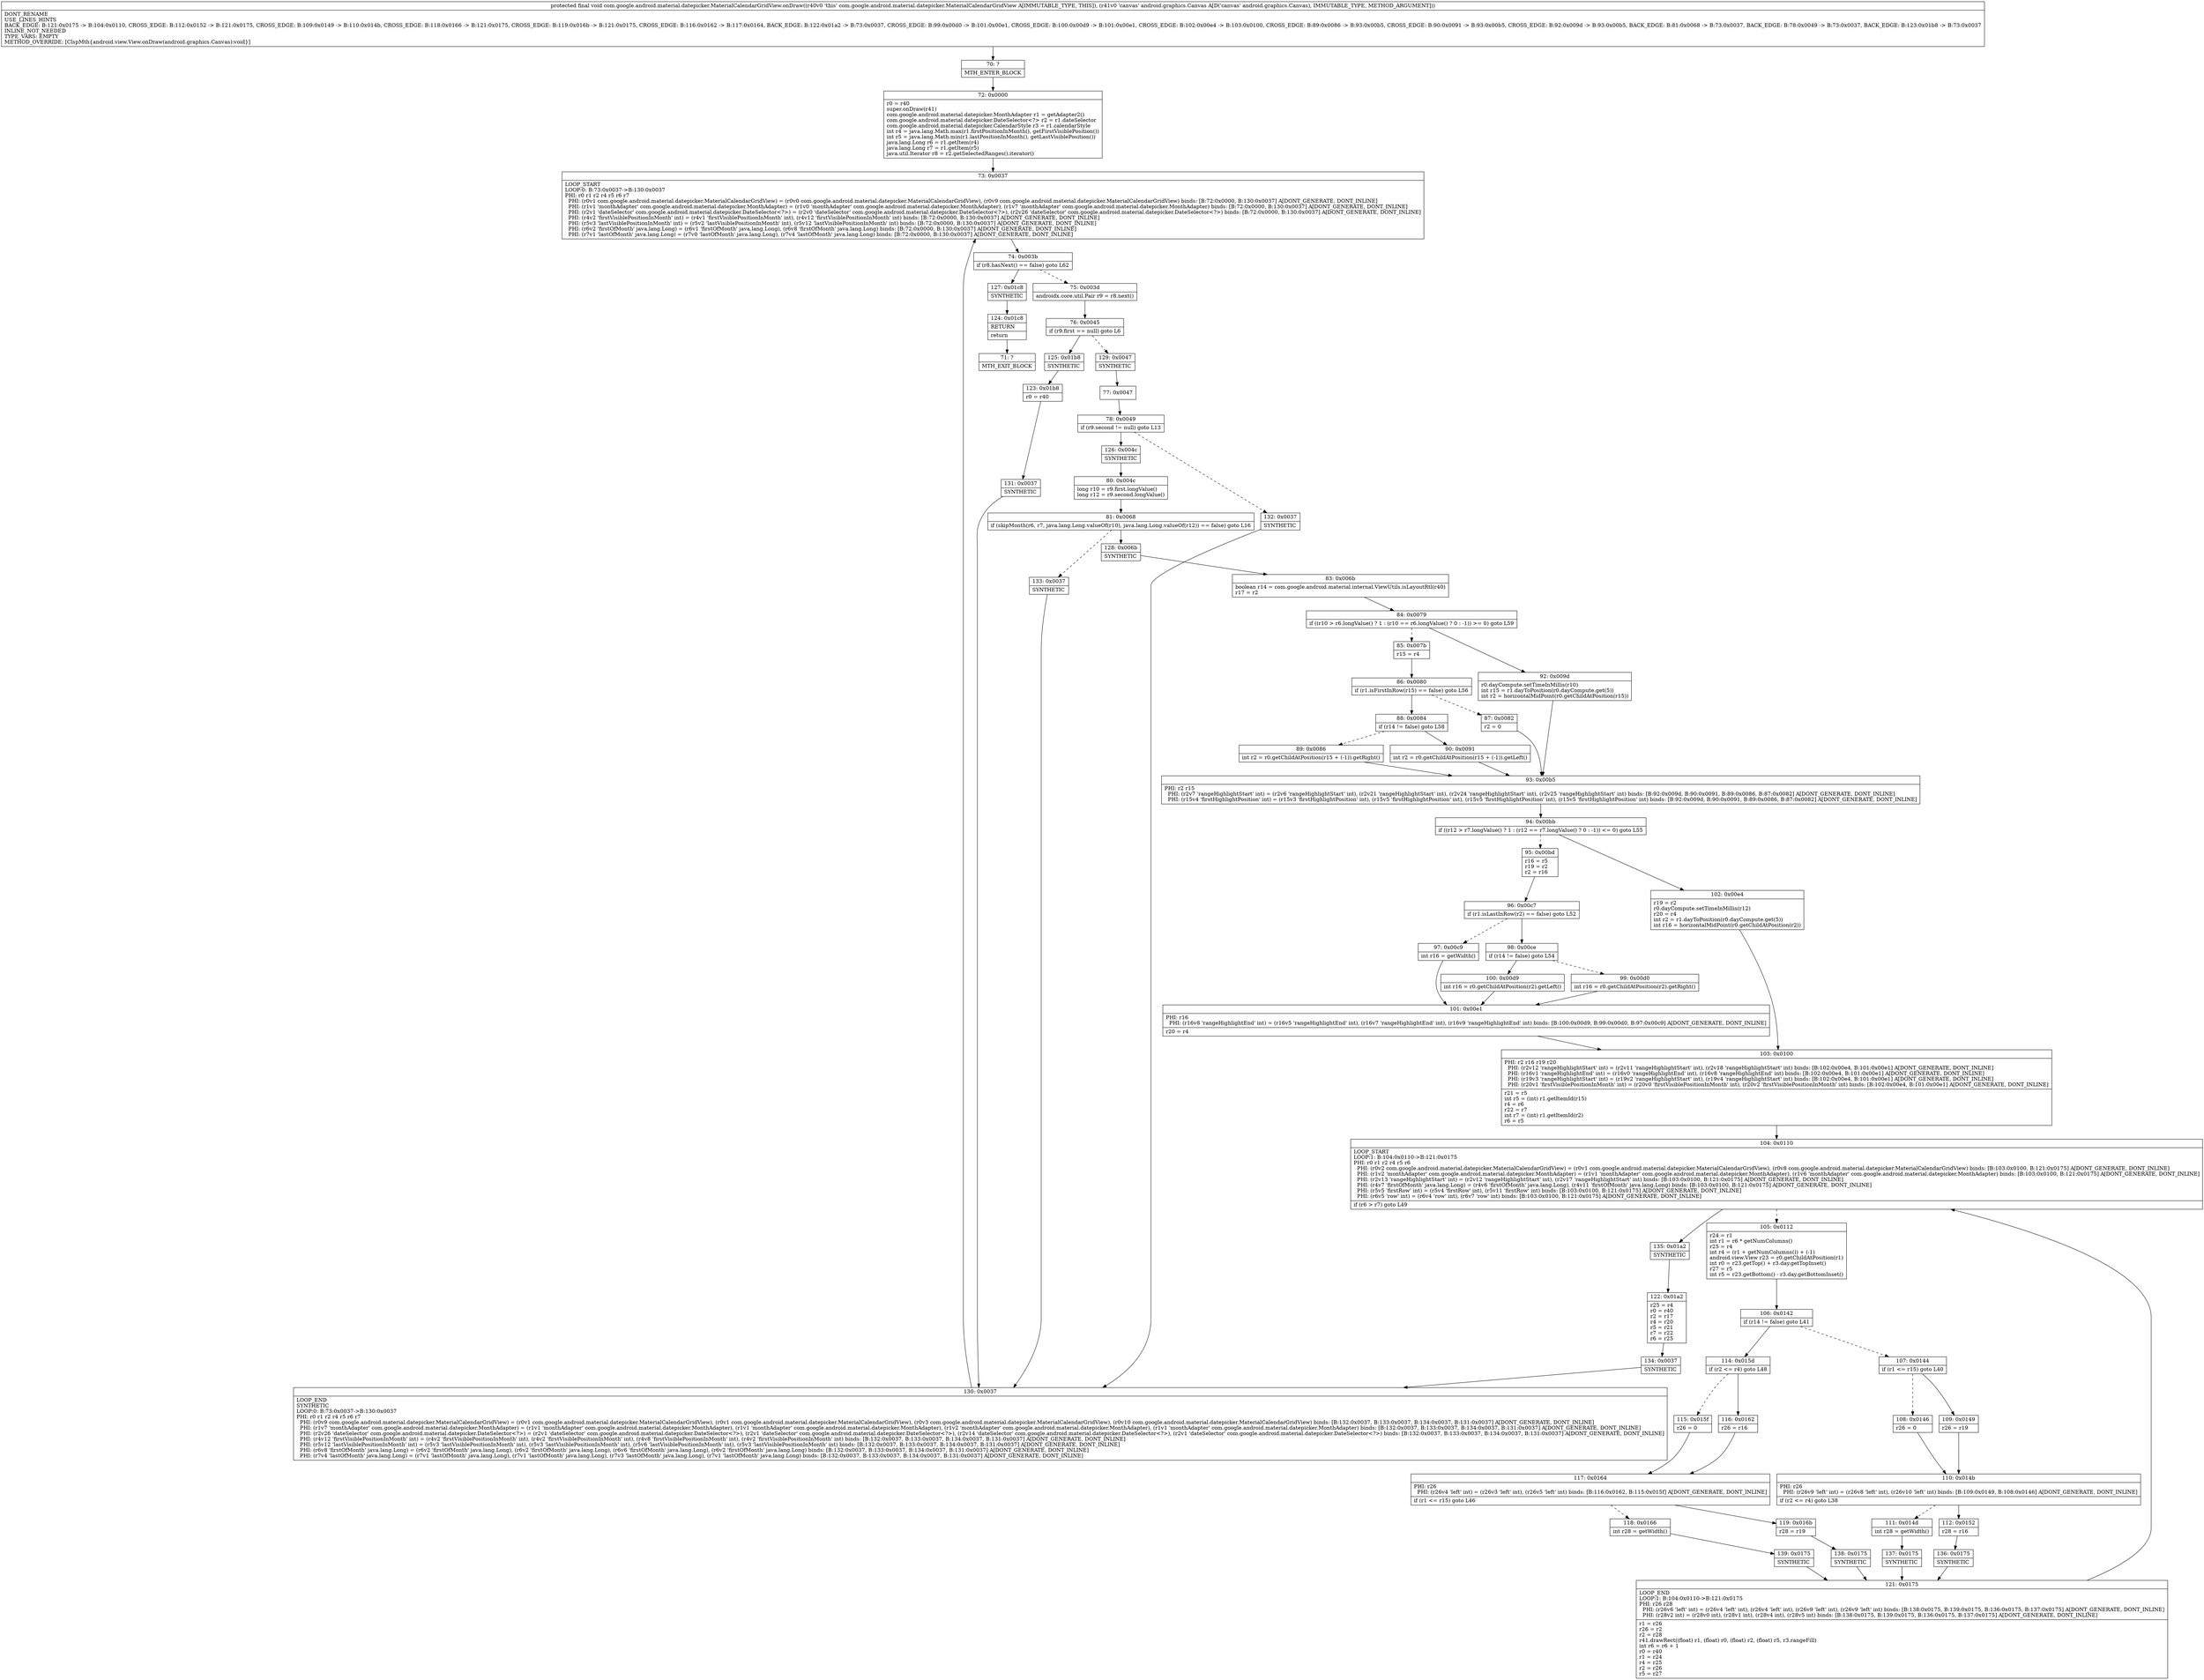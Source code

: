 digraph "CFG forcom.google.android.material.datepicker.MaterialCalendarGridView.onDraw(Landroid\/graphics\/Canvas;)V" {
Node_70 [shape=record,label="{70\:\ ?|MTH_ENTER_BLOCK\l}"];
Node_72 [shape=record,label="{72\:\ 0x0000|r0 = r40\lsuper.onDraw(r41)\lcom.google.android.material.datepicker.MonthAdapter r1 = getAdapter2()\lcom.google.android.material.datepicker.DateSelector\<?\> r2 = r1.dateSelector\lcom.google.android.material.datepicker.CalendarStyle r3 = r1.calendarStyle\lint r4 = java.lang.Math.max(r1.firstPositionInMonth(), getFirstVisiblePosition())\lint r5 = java.lang.Math.min(r1.lastPositionInMonth(), getLastVisiblePosition())\ljava.lang.Long r6 = r1.getItem(r4)\ljava.lang.Long r7 = r1.getItem(r5)\ljava.util.Iterator r8 = r2.getSelectedRanges().iterator()\l}"];
Node_73 [shape=record,label="{73\:\ 0x0037|LOOP_START\lLOOP:0: B:73:0x0037\-\>B:130:0x0037\lPHI: r0 r1 r2 r4 r5 r6 r7 \l  PHI: (r0v1 com.google.android.material.datepicker.MaterialCalendarGridView) = (r0v0 com.google.android.material.datepicker.MaterialCalendarGridView), (r0v9 com.google.android.material.datepicker.MaterialCalendarGridView) binds: [B:72:0x0000, B:130:0x0037] A[DONT_GENERATE, DONT_INLINE]\l  PHI: (r1v1 'monthAdapter' com.google.android.material.datepicker.MonthAdapter) = (r1v0 'monthAdapter' com.google.android.material.datepicker.MonthAdapter), (r1v7 'monthAdapter' com.google.android.material.datepicker.MonthAdapter) binds: [B:72:0x0000, B:130:0x0037] A[DONT_GENERATE, DONT_INLINE]\l  PHI: (r2v1 'dateSelector' com.google.android.material.datepicker.DateSelector\<?\>) = (r2v0 'dateSelector' com.google.android.material.datepicker.DateSelector\<?\>), (r2v26 'dateSelector' com.google.android.material.datepicker.DateSelector\<?\>) binds: [B:72:0x0000, B:130:0x0037] A[DONT_GENERATE, DONT_INLINE]\l  PHI: (r4v2 'firstVisiblePositionInMonth' int) = (r4v1 'firstVisiblePositionInMonth' int), (r4v12 'firstVisiblePositionInMonth' int) binds: [B:72:0x0000, B:130:0x0037] A[DONT_GENERATE, DONT_INLINE]\l  PHI: (r5v3 'lastVisiblePositionInMonth' int) = (r5v2 'lastVisiblePositionInMonth' int), (r5v12 'lastVisiblePositionInMonth' int) binds: [B:72:0x0000, B:130:0x0037] A[DONT_GENERATE, DONT_INLINE]\l  PHI: (r6v2 'firstOfMonth' java.lang.Long) = (r6v1 'firstOfMonth' java.lang.Long), (r6v8 'firstOfMonth' java.lang.Long) binds: [B:72:0x0000, B:130:0x0037] A[DONT_GENERATE, DONT_INLINE]\l  PHI: (r7v1 'lastOfMonth' java.lang.Long) = (r7v0 'lastOfMonth' java.lang.Long), (r7v4 'lastOfMonth' java.lang.Long) binds: [B:72:0x0000, B:130:0x0037] A[DONT_GENERATE, DONT_INLINE]\l}"];
Node_74 [shape=record,label="{74\:\ 0x003b|if (r8.hasNext() == false) goto L62\l}"];
Node_75 [shape=record,label="{75\:\ 0x003d|androidx.core.util.Pair r9 = r8.next()\l}"];
Node_76 [shape=record,label="{76\:\ 0x0045|if (r9.first == null) goto L6\l}"];
Node_125 [shape=record,label="{125\:\ 0x01b8|SYNTHETIC\l}"];
Node_123 [shape=record,label="{123\:\ 0x01b8|r0 = r40\l}"];
Node_131 [shape=record,label="{131\:\ 0x0037|SYNTHETIC\l}"];
Node_130 [shape=record,label="{130\:\ 0x0037|LOOP_END\lSYNTHETIC\lLOOP:0: B:73:0x0037\-\>B:130:0x0037\lPHI: r0 r1 r2 r4 r5 r6 r7 \l  PHI: (r0v9 com.google.android.material.datepicker.MaterialCalendarGridView) = (r0v1 com.google.android.material.datepicker.MaterialCalendarGridView), (r0v1 com.google.android.material.datepicker.MaterialCalendarGridView), (r0v3 com.google.android.material.datepicker.MaterialCalendarGridView), (r0v10 com.google.android.material.datepicker.MaterialCalendarGridView) binds: [B:132:0x0037, B:133:0x0037, B:134:0x0037, B:131:0x0037] A[DONT_GENERATE, DONT_INLINE]\l  PHI: (r1v7 'monthAdapter' com.google.android.material.datepicker.MonthAdapter) = (r1v1 'monthAdapter' com.google.android.material.datepicker.MonthAdapter), (r1v1 'monthAdapter' com.google.android.material.datepicker.MonthAdapter), (r1v2 'monthAdapter' com.google.android.material.datepicker.MonthAdapter), (r1v1 'monthAdapter' com.google.android.material.datepicker.MonthAdapter) binds: [B:132:0x0037, B:133:0x0037, B:134:0x0037, B:131:0x0037] A[DONT_GENERATE, DONT_INLINE]\l  PHI: (r2v26 'dateSelector' com.google.android.material.datepicker.DateSelector\<?\>) = (r2v1 'dateSelector' com.google.android.material.datepicker.DateSelector\<?\>), (r2v1 'dateSelector' com.google.android.material.datepicker.DateSelector\<?\>), (r2v14 'dateSelector' com.google.android.material.datepicker.DateSelector\<?\>), (r2v1 'dateSelector' com.google.android.material.datepicker.DateSelector\<?\>) binds: [B:132:0x0037, B:133:0x0037, B:134:0x0037, B:131:0x0037] A[DONT_GENERATE, DONT_INLINE]\l  PHI: (r4v12 'firstVisiblePositionInMonth' int) = (r4v2 'firstVisiblePositionInMonth' int), (r4v2 'firstVisiblePositionInMonth' int), (r4v8 'firstVisiblePositionInMonth' int), (r4v2 'firstVisiblePositionInMonth' int) binds: [B:132:0x0037, B:133:0x0037, B:134:0x0037, B:131:0x0037] A[DONT_GENERATE, DONT_INLINE]\l  PHI: (r5v12 'lastVisiblePositionInMonth' int) = (r5v3 'lastVisiblePositionInMonth' int), (r5v3 'lastVisiblePositionInMonth' int), (r5v6 'lastVisiblePositionInMonth' int), (r5v3 'lastVisiblePositionInMonth' int) binds: [B:132:0x0037, B:133:0x0037, B:134:0x0037, B:131:0x0037] A[DONT_GENERATE, DONT_INLINE]\l  PHI: (r6v8 'firstOfMonth' java.lang.Long) = (r6v2 'firstOfMonth' java.lang.Long), (r6v2 'firstOfMonth' java.lang.Long), (r6v6 'firstOfMonth' java.lang.Long), (r6v2 'firstOfMonth' java.lang.Long) binds: [B:132:0x0037, B:133:0x0037, B:134:0x0037, B:131:0x0037] A[DONT_GENERATE, DONT_INLINE]\l  PHI: (r7v4 'lastOfMonth' java.lang.Long) = (r7v1 'lastOfMonth' java.lang.Long), (r7v1 'lastOfMonth' java.lang.Long), (r7v3 'lastOfMonth' java.lang.Long), (r7v1 'lastOfMonth' java.lang.Long) binds: [B:132:0x0037, B:133:0x0037, B:134:0x0037, B:131:0x0037] A[DONT_GENERATE, DONT_INLINE]\l}"];
Node_129 [shape=record,label="{129\:\ 0x0047|SYNTHETIC\l}"];
Node_77 [shape=record,label="{77\:\ 0x0047}"];
Node_78 [shape=record,label="{78\:\ 0x0049|if (r9.second != null) goto L13\l}"];
Node_126 [shape=record,label="{126\:\ 0x004c|SYNTHETIC\l}"];
Node_80 [shape=record,label="{80\:\ 0x004c|long r10 = r9.first.longValue()\llong r12 = r9.second.longValue()\l}"];
Node_81 [shape=record,label="{81\:\ 0x0068|if (skipMonth(r6, r7, java.lang.Long.valueOf(r10), java.lang.Long.valueOf(r12)) == false) goto L16\l}"];
Node_128 [shape=record,label="{128\:\ 0x006b|SYNTHETIC\l}"];
Node_83 [shape=record,label="{83\:\ 0x006b|boolean r14 = com.google.android.material.internal.ViewUtils.isLayoutRtl(r40)\lr17 = r2\l}"];
Node_84 [shape=record,label="{84\:\ 0x0079|if ((r10 \> r6.longValue() ? 1 : (r10 == r6.longValue() ? 0 : \-1)) \>= 0) goto L59\l}"];
Node_85 [shape=record,label="{85\:\ 0x007b|r15 = r4\l}"];
Node_86 [shape=record,label="{86\:\ 0x0080|if (r1.isFirstInRow(r15) == false) goto L56\l}"];
Node_87 [shape=record,label="{87\:\ 0x0082|r2 = 0\l}"];
Node_93 [shape=record,label="{93\:\ 0x00b5|PHI: r2 r15 \l  PHI: (r2v7 'rangeHighlightStart' int) = (r2v6 'rangeHighlightStart' int), (r2v21 'rangeHighlightStart' int), (r2v24 'rangeHighlightStart' int), (r2v25 'rangeHighlightStart' int) binds: [B:92:0x009d, B:90:0x0091, B:89:0x0086, B:87:0x0082] A[DONT_GENERATE, DONT_INLINE]\l  PHI: (r15v4 'firstHighlightPosition' int) = (r15v3 'firstHighlightPosition' int), (r15v5 'firstHighlightPosition' int), (r15v5 'firstHighlightPosition' int), (r15v5 'firstHighlightPosition' int) binds: [B:92:0x009d, B:90:0x0091, B:89:0x0086, B:87:0x0082] A[DONT_GENERATE, DONT_INLINE]\l}"];
Node_94 [shape=record,label="{94\:\ 0x00bb|if ((r12 \> r7.longValue() ? 1 : (r12 == r7.longValue() ? 0 : \-1)) \<= 0) goto L55\l}"];
Node_95 [shape=record,label="{95\:\ 0x00bd|r16 = r5\lr19 = r2\lr2 = r16\l}"];
Node_96 [shape=record,label="{96\:\ 0x00c7|if (r1.isLastInRow(r2) == false) goto L52\l}"];
Node_97 [shape=record,label="{97\:\ 0x00c9|int r16 = getWidth()\l}"];
Node_101 [shape=record,label="{101\:\ 0x00e1|PHI: r16 \l  PHI: (r16v8 'rangeHighlightEnd' int) = (r16v5 'rangeHighlightEnd' int), (r16v7 'rangeHighlightEnd' int), (r16v9 'rangeHighlightEnd' int) binds: [B:100:0x00d9, B:99:0x00d0, B:97:0x00c9] A[DONT_GENERATE, DONT_INLINE]\l|r20 = r4\l}"];
Node_103 [shape=record,label="{103\:\ 0x0100|PHI: r2 r16 r19 r20 \l  PHI: (r2v12 'rangeHighlightStart' int) = (r2v11 'rangeHighlightStart' int), (r2v18 'rangeHighlightStart' int) binds: [B:102:0x00e4, B:101:0x00e1] A[DONT_GENERATE, DONT_INLINE]\l  PHI: (r16v1 'rangeHighlightEnd' int) = (r16v0 'rangeHighlightEnd' int), (r16v8 'rangeHighlightEnd' int) binds: [B:102:0x00e4, B:101:0x00e1] A[DONT_GENERATE, DONT_INLINE]\l  PHI: (r19v3 'rangeHighlightStart' int) = (r19v2 'rangeHighlightStart' int), (r19v4 'rangeHighlightStart' int) binds: [B:102:0x00e4, B:101:0x00e1] A[DONT_GENERATE, DONT_INLINE]\l  PHI: (r20v1 'firstVisiblePositionInMonth' int) = (r20v0 'firstVisiblePositionInMonth' int), (r20v2 'firstVisiblePositionInMonth' int) binds: [B:102:0x00e4, B:101:0x00e1] A[DONT_GENERATE, DONT_INLINE]\l|r21 = r5\lint r5 = (int) r1.getItemId(r15)\lr4 = r6\lr22 = r7\lint r7 = (int) r1.getItemId(r2)\lr6 = r5\l}"];
Node_104 [shape=record,label="{104\:\ 0x0110|LOOP_START\lLOOP:1: B:104:0x0110\-\>B:121:0x0175\lPHI: r0 r1 r2 r4 r5 r6 \l  PHI: (r0v2 com.google.android.material.datepicker.MaterialCalendarGridView) = (r0v1 com.google.android.material.datepicker.MaterialCalendarGridView), (r0v8 com.google.android.material.datepicker.MaterialCalendarGridView) binds: [B:103:0x0100, B:121:0x0175] A[DONT_GENERATE, DONT_INLINE]\l  PHI: (r1v2 'monthAdapter' com.google.android.material.datepicker.MonthAdapter) = (r1v1 'monthAdapter' com.google.android.material.datepicker.MonthAdapter), (r1v6 'monthAdapter' com.google.android.material.datepicker.MonthAdapter) binds: [B:103:0x0100, B:121:0x0175] A[DONT_GENERATE, DONT_INLINE]\l  PHI: (r2v13 'rangeHighlightStart' int) = (r2v12 'rangeHighlightStart' int), (r2v17 'rangeHighlightStart' int) binds: [B:103:0x0100, B:121:0x0175] A[DONT_GENERATE, DONT_INLINE]\l  PHI: (r4v7 'firstOfMonth' java.lang.Long) = (r4v6 'firstOfMonth' java.lang.Long), (r4v11 'firstOfMonth' java.lang.Long) binds: [B:103:0x0100, B:121:0x0175] A[DONT_GENERATE, DONT_INLINE]\l  PHI: (r5v5 'firstRow' int) = (r5v4 'firstRow' int), (r5v11 'firstRow' int) binds: [B:103:0x0100, B:121:0x0175] A[DONT_GENERATE, DONT_INLINE]\l  PHI: (r6v5 'row' int) = (r6v4 'row' int), (r6v7 'row' int) binds: [B:103:0x0100, B:121:0x0175] A[DONT_GENERATE, DONT_INLINE]\l|if (r6 \> r7) goto L49\l}"];
Node_105 [shape=record,label="{105\:\ 0x0112|r24 = r1\lint r1 = r6 * getNumColumns()\lr25 = r4\lint r4 = (r1 + getNumColumns()) + (\-1)\landroid.view.View r23 = r0.getChildAtPosition(r1)\lint r0 = r23.getTop() + r3.day.getTopInset()\lr27 = r5\lint r5 = r23.getBottom() \- r3.day.getBottomInset()\l}"];
Node_106 [shape=record,label="{106\:\ 0x0142|if (r14 != false) goto L41\l}"];
Node_107 [shape=record,label="{107\:\ 0x0144|if (r1 \<= r15) goto L40\l}"];
Node_108 [shape=record,label="{108\:\ 0x0146|r26 = 0\l}"];
Node_110 [shape=record,label="{110\:\ 0x014b|PHI: r26 \l  PHI: (r26v9 'left' int) = (r26v8 'left' int), (r26v10 'left' int) binds: [B:109:0x0149, B:108:0x0146] A[DONT_GENERATE, DONT_INLINE]\l|if (r2 \<= r4) goto L38\l}"];
Node_111 [shape=record,label="{111\:\ 0x014d|int r28 = getWidth()\l}"];
Node_137 [shape=record,label="{137\:\ 0x0175|SYNTHETIC\l}"];
Node_121 [shape=record,label="{121\:\ 0x0175|LOOP_END\lLOOP:1: B:104:0x0110\-\>B:121:0x0175\lPHI: r26 r28 \l  PHI: (r26v6 'left' int) = (r26v4 'left' int), (r26v4 'left' int), (r26v9 'left' int), (r26v9 'left' int) binds: [B:138:0x0175, B:139:0x0175, B:136:0x0175, B:137:0x0175] A[DONT_GENERATE, DONT_INLINE]\l  PHI: (r28v2 int) = (r28v0 int), (r28v1 int), (r28v4 int), (r28v5 int) binds: [B:138:0x0175, B:139:0x0175, B:136:0x0175, B:137:0x0175] A[DONT_GENERATE, DONT_INLINE]\l|r1 = r26\lr26 = r2\lr2 = r28\lr41.drawRect((float) r1, (float) r0, (float) r2, (float) r5, r3.rangeFill)\lint r6 = r6 + 1\lr0 = r40\lr1 = r24\lr4 = r25\lr2 = r26\lr5 = r27\l}"];
Node_112 [shape=record,label="{112\:\ 0x0152|r28 = r16\l}"];
Node_136 [shape=record,label="{136\:\ 0x0175|SYNTHETIC\l}"];
Node_109 [shape=record,label="{109\:\ 0x0149|r26 = r19\l}"];
Node_114 [shape=record,label="{114\:\ 0x015d|if (r2 \<= r4) goto L48\l}"];
Node_115 [shape=record,label="{115\:\ 0x015f|r26 = 0\l}"];
Node_117 [shape=record,label="{117\:\ 0x0164|PHI: r26 \l  PHI: (r26v4 'left' int) = (r26v3 'left' int), (r26v5 'left' int) binds: [B:116:0x0162, B:115:0x015f] A[DONT_GENERATE, DONT_INLINE]\l|if (r1 \<= r15) goto L46\l}"];
Node_118 [shape=record,label="{118\:\ 0x0166|int r28 = getWidth()\l}"];
Node_139 [shape=record,label="{139\:\ 0x0175|SYNTHETIC\l}"];
Node_119 [shape=record,label="{119\:\ 0x016b|r28 = r19\l}"];
Node_138 [shape=record,label="{138\:\ 0x0175|SYNTHETIC\l}"];
Node_116 [shape=record,label="{116\:\ 0x0162|r26 = r16\l}"];
Node_135 [shape=record,label="{135\:\ 0x01a2|SYNTHETIC\l}"];
Node_122 [shape=record,label="{122\:\ 0x01a2|r25 = r4\lr0 = r40\lr2 = r17\lr4 = r20\lr5 = r21\lr7 = r22\lr6 = r25\l}"];
Node_134 [shape=record,label="{134\:\ 0x0037|SYNTHETIC\l}"];
Node_98 [shape=record,label="{98\:\ 0x00ce|if (r14 != false) goto L54\l}"];
Node_99 [shape=record,label="{99\:\ 0x00d0|int r16 = r0.getChildAtPosition(r2).getRight()\l}"];
Node_100 [shape=record,label="{100\:\ 0x00d9|int r16 = r0.getChildAtPosition(r2).getLeft()\l}"];
Node_102 [shape=record,label="{102\:\ 0x00e4|r19 = r2\lr0.dayCompute.setTimeInMillis(r12)\lr20 = r4\lint r2 = r1.dayToPosition(r0.dayCompute.get(5))\lint r16 = horizontalMidPoint(r0.getChildAtPosition(r2))\l}"];
Node_88 [shape=record,label="{88\:\ 0x0084|if (r14 != false) goto L58\l}"];
Node_89 [shape=record,label="{89\:\ 0x0086|int r2 = r0.getChildAtPosition(r15 + (\-1)).getRight()\l}"];
Node_90 [shape=record,label="{90\:\ 0x0091|int r2 = r0.getChildAtPosition(r15 + (\-1)).getLeft()\l}"];
Node_92 [shape=record,label="{92\:\ 0x009d|r0.dayCompute.setTimeInMillis(r10)\lint r15 = r1.dayToPosition(r0.dayCompute.get(5))\lint r2 = horizontalMidPoint(r0.getChildAtPosition(r15))\l}"];
Node_133 [shape=record,label="{133\:\ 0x0037|SYNTHETIC\l}"];
Node_132 [shape=record,label="{132\:\ 0x0037|SYNTHETIC\l}"];
Node_127 [shape=record,label="{127\:\ 0x01c8|SYNTHETIC\l}"];
Node_124 [shape=record,label="{124\:\ 0x01c8|RETURN\l|return\l}"];
Node_71 [shape=record,label="{71\:\ ?|MTH_EXIT_BLOCK\l}"];
MethodNode[shape=record,label="{protected final void com.google.android.material.datepicker.MaterialCalendarGridView.onDraw((r40v0 'this' com.google.android.material.datepicker.MaterialCalendarGridView A[IMMUTABLE_TYPE, THIS]), (r41v0 'canvas' android.graphics.Canvas A[D('canvas' android.graphics.Canvas), IMMUTABLE_TYPE, METHOD_ARGUMENT]))  | DONT_RENAME\lUSE_LINES_HINTS\lBACK_EDGE: B:121:0x0175 \-\> B:104:0x0110, CROSS_EDGE: B:112:0x0152 \-\> B:121:0x0175, CROSS_EDGE: B:109:0x0149 \-\> B:110:0x014b, CROSS_EDGE: B:118:0x0166 \-\> B:121:0x0175, CROSS_EDGE: B:119:0x016b \-\> B:121:0x0175, CROSS_EDGE: B:116:0x0162 \-\> B:117:0x0164, BACK_EDGE: B:122:0x01a2 \-\> B:73:0x0037, CROSS_EDGE: B:99:0x00d0 \-\> B:101:0x00e1, CROSS_EDGE: B:100:0x00d9 \-\> B:101:0x00e1, CROSS_EDGE: B:102:0x00e4 \-\> B:103:0x0100, CROSS_EDGE: B:89:0x0086 \-\> B:93:0x00b5, CROSS_EDGE: B:90:0x0091 \-\> B:93:0x00b5, CROSS_EDGE: B:92:0x009d \-\> B:93:0x00b5, BACK_EDGE: B:81:0x0068 \-\> B:73:0x0037, BACK_EDGE: B:78:0x0049 \-\> B:73:0x0037, BACK_EDGE: B:123:0x01b8 \-\> B:73:0x0037\lINLINE_NOT_NEEDED\lTYPE_VARS: EMPTY\lMETHOD_OVERRIDE: [ClspMth\{android.view.View.onDraw(android.graphics.Canvas):void\}]\l}"];
MethodNode -> Node_70;Node_70 -> Node_72;
Node_72 -> Node_73;
Node_73 -> Node_74;
Node_74 -> Node_75[style=dashed];
Node_74 -> Node_127;
Node_75 -> Node_76;
Node_76 -> Node_125;
Node_76 -> Node_129[style=dashed];
Node_125 -> Node_123;
Node_123 -> Node_131;
Node_131 -> Node_130;
Node_130 -> Node_73;
Node_129 -> Node_77;
Node_77 -> Node_78;
Node_78 -> Node_126;
Node_78 -> Node_132[style=dashed];
Node_126 -> Node_80;
Node_80 -> Node_81;
Node_81 -> Node_128;
Node_81 -> Node_133[style=dashed];
Node_128 -> Node_83;
Node_83 -> Node_84;
Node_84 -> Node_85[style=dashed];
Node_84 -> Node_92;
Node_85 -> Node_86;
Node_86 -> Node_87[style=dashed];
Node_86 -> Node_88;
Node_87 -> Node_93;
Node_93 -> Node_94;
Node_94 -> Node_95[style=dashed];
Node_94 -> Node_102;
Node_95 -> Node_96;
Node_96 -> Node_97[style=dashed];
Node_96 -> Node_98;
Node_97 -> Node_101;
Node_101 -> Node_103;
Node_103 -> Node_104;
Node_104 -> Node_105[style=dashed];
Node_104 -> Node_135;
Node_105 -> Node_106;
Node_106 -> Node_107[style=dashed];
Node_106 -> Node_114;
Node_107 -> Node_108[style=dashed];
Node_107 -> Node_109;
Node_108 -> Node_110;
Node_110 -> Node_111[style=dashed];
Node_110 -> Node_112;
Node_111 -> Node_137;
Node_137 -> Node_121;
Node_121 -> Node_104;
Node_112 -> Node_136;
Node_136 -> Node_121;
Node_109 -> Node_110;
Node_114 -> Node_115[style=dashed];
Node_114 -> Node_116;
Node_115 -> Node_117;
Node_117 -> Node_118[style=dashed];
Node_117 -> Node_119;
Node_118 -> Node_139;
Node_139 -> Node_121;
Node_119 -> Node_138;
Node_138 -> Node_121;
Node_116 -> Node_117;
Node_135 -> Node_122;
Node_122 -> Node_134;
Node_134 -> Node_130;
Node_98 -> Node_99[style=dashed];
Node_98 -> Node_100;
Node_99 -> Node_101;
Node_100 -> Node_101;
Node_102 -> Node_103;
Node_88 -> Node_89[style=dashed];
Node_88 -> Node_90;
Node_89 -> Node_93;
Node_90 -> Node_93;
Node_92 -> Node_93;
Node_133 -> Node_130;
Node_132 -> Node_130;
Node_127 -> Node_124;
Node_124 -> Node_71;
}

